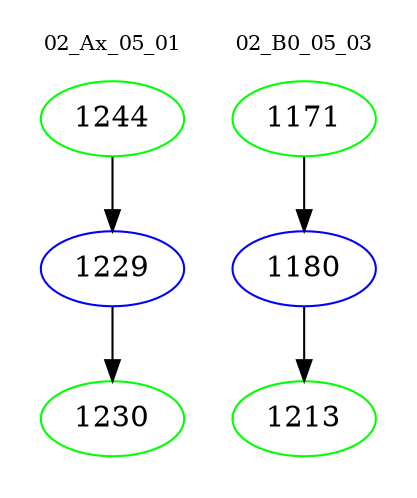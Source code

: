 digraph{
subgraph cluster_0 {
color = white
label = "02_Ax_05_01";
fontsize=10;
T0_1244 [label="1244", color="green"]
T0_1244 -> T0_1229 [color="black"]
T0_1229 [label="1229", color="blue"]
T0_1229 -> T0_1230 [color="black"]
T0_1230 [label="1230", color="green"]
}
subgraph cluster_1 {
color = white
label = "02_B0_05_03";
fontsize=10;
T1_1171 [label="1171", color="green"]
T1_1171 -> T1_1180 [color="black"]
T1_1180 [label="1180", color="blue"]
T1_1180 -> T1_1213 [color="black"]
T1_1213 [label="1213", color="green"]
}
}
